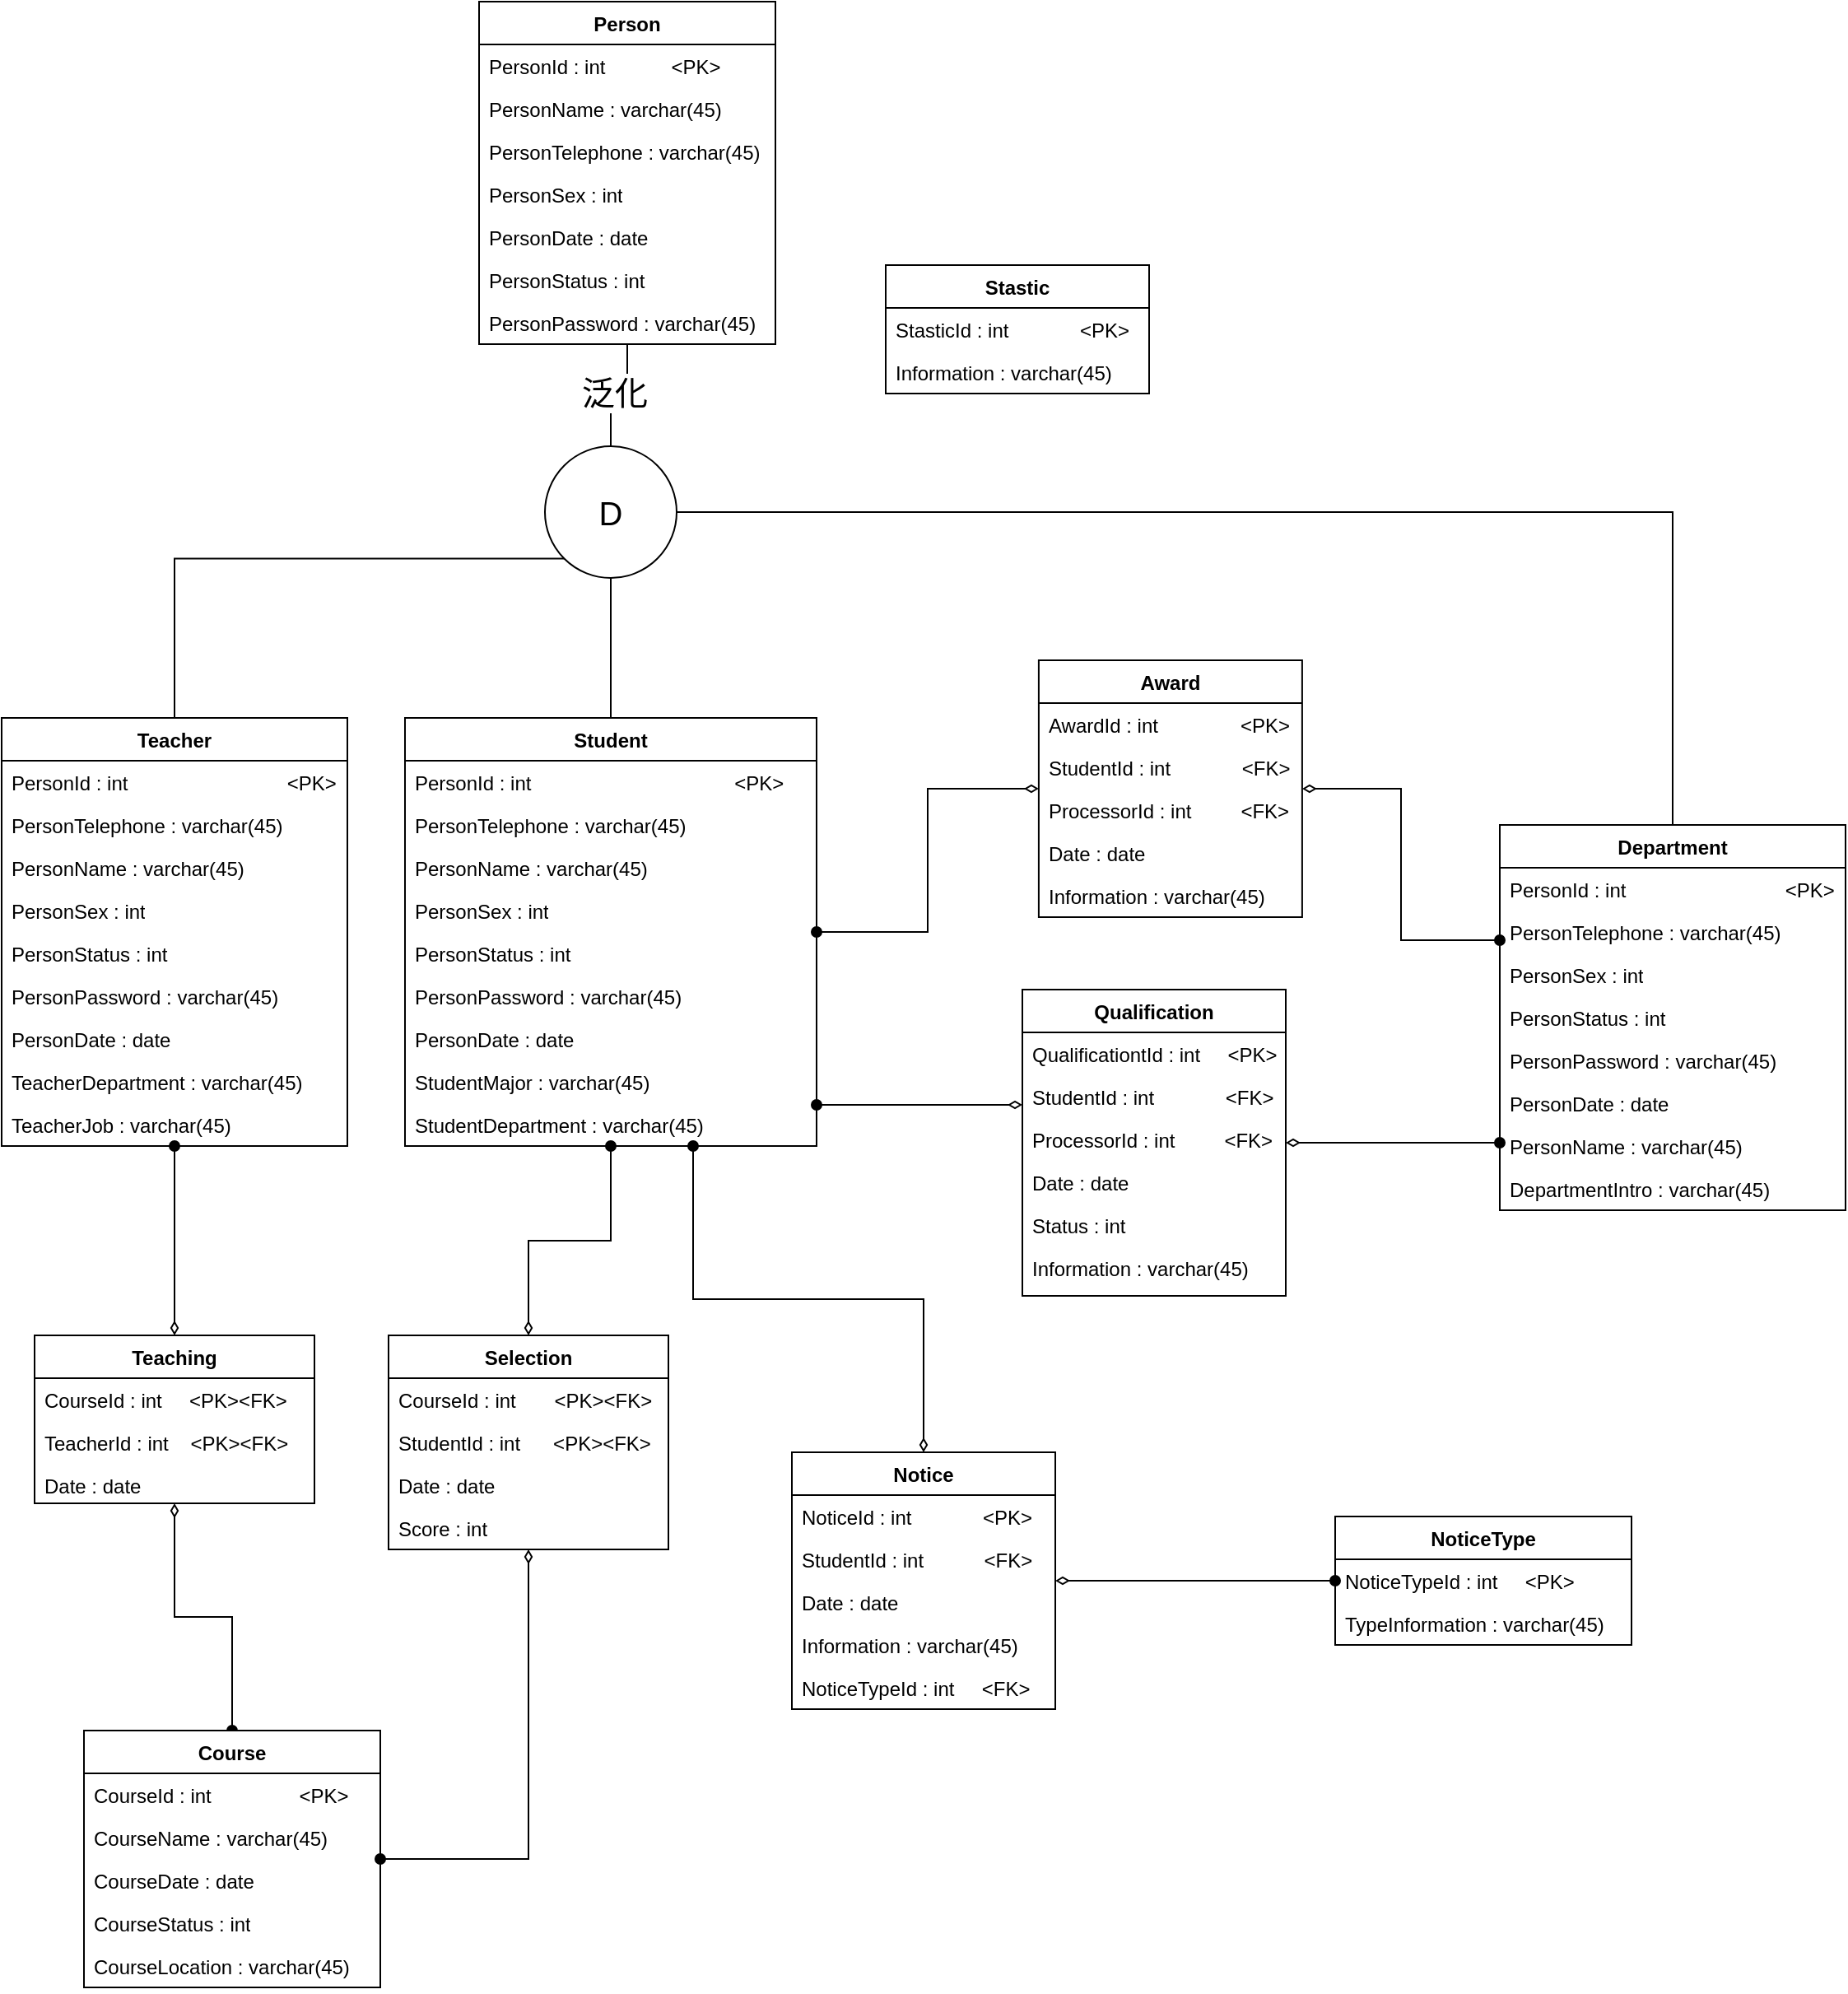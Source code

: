 <mxfile version="22.1.3" type="device">
  <diagram name="第 1 页" id="rBQ5tiof0WIqEZR38YIg">
    <mxGraphModel dx="1542" dy="869" grid="1" gridSize="10" guides="1" tooltips="1" connect="1" arrows="1" fold="1" page="1" pageScale="1" pageWidth="827" pageHeight="1169" math="0" shadow="0">
      <root>
        <mxCell id="0" />
        <mxCell id="1" parent="0" />
        <mxCell id="W1jdtbtdoAHPP3l33Vbp-1" value="Person" style="swimlane;fontStyle=1;align=center;verticalAlign=top;childLayout=stackLayout;horizontal=1;startSize=26;horizontalStack=0;resizeParent=1;resizeParentMax=0;resizeLast=0;collapsible=1;marginBottom=0;whiteSpace=wrap;html=1;" vertex="1" parent="1">
          <mxGeometry x="420" y="20" width="180" height="208" as="geometry" />
        </mxCell>
        <mxCell id="W1jdtbtdoAHPP3l33Vbp-2" value="PersonId : int&amp;nbsp; &amp;nbsp; &amp;nbsp; &amp;nbsp; &amp;nbsp; &amp;nbsp; &amp;lt;PK&amp;gt;" style="text;strokeColor=none;fillColor=none;align=left;verticalAlign=top;spacingLeft=4;spacingRight=4;overflow=hidden;rotatable=0;points=[[0,0.5],[1,0.5]];portConstraint=eastwest;whiteSpace=wrap;html=1;" vertex="1" parent="W1jdtbtdoAHPP3l33Vbp-1">
          <mxGeometry y="26" width="180" height="26" as="geometry" />
        </mxCell>
        <mxCell id="W1jdtbtdoAHPP3l33Vbp-3" value="PersonName : varchar(45)" style="text;strokeColor=none;fillColor=none;align=left;verticalAlign=top;spacingLeft=4;spacingRight=4;overflow=hidden;rotatable=0;points=[[0,0.5],[1,0.5]];portConstraint=eastwest;whiteSpace=wrap;html=1;" vertex="1" parent="W1jdtbtdoAHPP3l33Vbp-1">
          <mxGeometry y="52" width="180" height="26" as="geometry" />
        </mxCell>
        <mxCell id="W1jdtbtdoAHPP3l33Vbp-4" value="PersonTelephone : varchar(45)" style="text;strokeColor=none;fillColor=none;align=left;verticalAlign=top;spacingLeft=4;spacingRight=4;overflow=hidden;rotatable=0;points=[[0,0.5],[1,0.5]];portConstraint=eastwest;whiteSpace=wrap;html=1;" vertex="1" parent="W1jdtbtdoAHPP3l33Vbp-1">
          <mxGeometry y="78" width="180" height="26" as="geometry" />
        </mxCell>
        <mxCell id="W1jdtbtdoAHPP3l33Vbp-5" value="PersonSex : int" style="text;strokeColor=none;fillColor=none;align=left;verticalAlign=top;spacingLeft=4;spacingRight=4;overflow=hidden;rotatable=0;points=[[0,0.5],[1,0.5]];portConstraint=eastwest;whiteSpace=wrap;html=1;" vertex="1" parent="W1jdtbtdoAHPP3l33Vbp-1">
          <mxGeometry y="104" width="180" height="26" as="geometry" />
        </mxCell>
        <mxCell id="W1jdtbtdoAHPP3l33Vbp-6" value="PersonDate : date" style="text;strokeColor=none;fillColor=none;align=left;verticalAlign=top;spacingLeft=4;spacingRight=4;overflow=hidden;rotatable=0;points=[[0,0.5],[1,0.5]];portConstraint=eastwest;whiteSpace=wrap;html=1;" vertex="1" parent="W1jdtbtdoAHPP3l33Vbp-1">
          <mxGeometry y="130" width="180" height="26" as="geometry" />
        </mxCell>
        <mxCell id="W1jdtbtdoAHPP3l33Vbp-7" value="PersonStatus : int" style="text;strokeColor=none;fillColor=none;align=left;verticalAlign=top;spacingLeft=4;spacingRight=4;overflow=hidden;rotatable=0;points=[[0,0.5],[1,0.5]];portConstraint=eastwest;whiteSpace=wrap;html=1;" vertex="1" parent="W1jdtbtdoAHPP3l33Vbp-1">
          <mxGeometry y="156" width="180" height="26" as="geometry" />
        </mxCell>
        <mxCell id="W1jdtbtdoAHPP3l33Vbp-8" value="PersonPassword : varchar(45)" style="text;strokeColor=none;fillColor=none;align=left;verticalAlign=top;spacingLeft=4;spacingRight=4;overflow=hidden;rotatable=0;points=[[0,0.5],[1,0.5]];portConstraint=eastwest;whiteSpace=wrap;html=1;" vertex="1" parent="W1jdtbtdoAHPP3l33Vbp-1">
          <mxGeometry y="182" width="180" height="26" as="geometry" />
        </mxCell>
        <mxCell id="W1jdtbtdoAHPP3l33Vbp-131" style="edgeStyle=orthogonalEdgeStyle;shape=connector;rounded=0;orthogonalLoop=1;jettySize=auto;html=1;entryX=0.5;entryY=0;entryDx=0;entryDy=0;labelBackgroundColor=default;strokeColor=default;align=center;verticalAlign=middle;fontFamily=Helvetica;fontSize=11;fontColor=default;startArrow=oval;startFill=1;endArrow=diamondThin;endFill=0;" edge="1" parent="1" source="W1jdtbtdoAHPP3l33Vbp-12" target="W1jdtbtdoAHPP3l33Vbp-59">
          <mxGeometry relative="1" as="geometry" />
        </mxCell>
        <mxCell id="W1jdtbtdoAHPP3l33Vbp-12" value="Teacher" style="swimlane;fontStyle=1;align=center;verticalAlign=top;childLayout=stackLayout;horizontal=1;startSize=26;horizontalStack=0;resizeParent=1;resizeParentMax=0;resizeLast=0;collapsible=1;marginBottom=0;whiteSpace=wrap;html=1;" vertex="1" parent="1">
          <mxGeometry x="130" y="455" width="210" height="260" as="geometry" />
        </mxCell>
        <mxCell id="W1jdtbtdoAHPP3l33Vbp-33" value="PersonId : int&amp;nbsp; &amp;nbsp; &amp;nbsp; &amp;nbsp; &amp;nbsp; &amp;nbsp; &amp;nbsp; &amp;nbsp; &amp;nbsp; &amp;nbsp; &amp;nbsp; &amp;nbsp; &amp;nbsp; &amp;nbsp; &amp;nbsp;&amp;lt;PK&amp;gt;" style="text;strokeColor=none;fillColor=none;align=left;verticalAlign=top;spacingLeft=4;spacingRight=4;overflow=hidden;rotatable=0;points=[[0,0.5],[1,0.5]];portConstraint=eastwest;whiteSpace=wrap;html=1;" vertex="1" parent="W1jdtbtdoAHPP3l33Vbp-12">
          <mxGeometry y="26" width="210" height="26" as="geometry" />
        </mxCell>
        <mxCell id="W1jdtbtdoAHPP3l33Vbp-34" value="PersonTelephone : varchar(45)" style="text;strokeColor=none;fillColor=none;align=left;verticalAlign=top;spacingLeft=4;spacingRight=4;overflow=hidden;rotatable=0;points=[[0,0.5],[1,0.5]];portConstraint=eastwest;whiteSpace=wrap;html=1;" vertex="1" parent="W1jdtbtdoAHPP3l33Vbp-12">
          <mxGeometry y="52" width="210" height="26" as="geometry" />
        </mxCell>
        <mxCell id="W1jdtbtdoAHPP3l33Vbp-35" value="PersonName : varchar(45)" style="text;strokeColor=none;fillColor=none;align=left;verticalAlign=top;spacingLeft=4;spacingRight=4;overflow=hidden;rotatable=0;points=[[0,0.5],[1,0.5]];portConstraint=eastwest;whiteSpace=wrap;html=1;" vertex="1" parent="W1jdtbtdoAHPP3l33Vbp-12">
          <mxGeometry y="78" width="210" height="26" as="geometry" />
        </mxCell>
        <mxCell id="W1jdtbtdoAHPP3l33Vbp-39" value="PersonSex : int" style="text;strokeColor=none;fillColor=none;align=left;verticalAlign=top;spacingLeft=4;spacingRight=4;overflow=hidden;rotatable=0;points=[[0,0.5],[1,0.5]];portConstraint=eastwest;whiteSpace=wrap;html=1;" vertex="1" parent="W1jdtbtdoAHPP3l33Vbp-12">
          <mxGeometry y="104" width="210" height="26" as="geometry" />
        </mxCell>
        <mxCell id="W1jdtbtdoAHPP3l33Vbp-38" value="PersonStatus : int" style="text;strokeColor=none;fillColor=none;align=left;verticalAlign=top;spacingLeft=4;spacingRight=4;overflow=hidden;rotatable=0;points=[[0,0.5],[1,0.5]];portConstraint=eastwest;whiteSpace=wrap;html=1;" vertex="1" parent="W1jdtbtdoAHPP3l33Vbp-12">
          <mxGeometry y="130" width="210" height="26" as="geometry" />
        </mxCell>
        <mxCell id="W1jdtbtdoAHPP3l33Vbp-37" value="PersonPassword : varchar(45)" style="text;strokeColor=none;fillColor=none;align=left;verticalAlign=top;spacingLeft=4;spacingRight=4;overflow=hidden;rotatable=0;points=[[0,0.5],[1,0.5]];portConstraint=eastwest;whiteSpace=wrap;html=1;" vertex="1" parent="W1jdtbtdoAHPP3l33Vbp-12">
          <mxGeometry y="156" width="210" height="26" as="geometry" />
        </mxCell>
        <mxCell id="W1jdtbtdoAHPP3l33Vbp-36" value="PersonDate : date" style="text;strokeColor=none;fillColor=none;align=left;verticalAlign=top;spacingLeft=4;spacingRight=4;overflow=hidden;rotatable=0;points=[[0,0.5],[1,0.5]];portConstraint=eastwest;whiteSpace=wrap;html=1;" vertex="1" parent="W1jdtbtdoAHPP3l33Vbp-12">
          <mxGeometry y="182" width="210" height="26" as="geometry" />
        </mxCell>
        <mxCell id="W1jdtbtdoAHPP3l33Vbp-13" value="TeacherDepartment : varchar(45)" style="text;strokeColor=none;fillColor=none;align=left;verticalAlign=top;spacingLeft=4;spacingRight=4;overflow=hidden;rotatable=0;points=[[0,0.5],[1,0.5]];portConstraint=eastwest;whiteSpace=wrap;html=1;" vertex="1" parent="W1jdtbtdoAHPP3l33Vbp-12">
          <mxGeometry y="208" width="210" height="26" as="geometry" />
        </mxCell>
        <mxCell id="W1jdtbtdoAHPP3l33Vbp-14" value="TeacherJob : varchar(45)" style="text;strokeColor=none;fillColor=none;align=left;verticalAlign=top;spacingLeft=4;spacingRight=4;overflow=hidden;rotatable=0;points=[[0,0.5],[1,0.5]];portConstraint=eastwest;whiteSpace=wrap;html=1;" vertex="1" parent="W1jdtbtdoAHPP3l33Vbp-12">
          <mxGeometry y="234" width="210" height="26" as="geometry" />
        </mxCell>
        <mxCell id="W1jdtbtdoAHPP3l33Vbp-134" style="edgeStyle=orthogonalEdgeStyle;shape=connector;rounded=0;orthogonalLoop=1;jettySize=auto;html=1;entryX=0.5;entryY=0;entryDx=0;entryDy=0;labelBackgroundColor=default;strokeColor=default;align=center;verticalAlign=middle;fontFamily=Helvetica;fontSize=11;fontColor=default;startArrow=oval;startFill=1;endArrow=diamondThin;endFill=0;" edge="1" parent="1" source="W1jdtbtdoAHPP3l33Vbp-18" target="W1jdtbtdoAHPP3l33Vbp-73">
          <mxGeometry relative="1" as="geometry" />
        </mxCell>
        <mxCell id="W1jdtbtdoAHPP3l33Vbp-138" style="edgeStyle=orthogonalEdgeStyle;shape=connector;rounded=0;orthogonalLoop=1;jettySize=auto;html=1;labelBackgroundColor=default;strokeColor=default;align=center;verticalAlign=middle;fontFamily=Helvetica;fontSize=11;fontColor=default;startArrow=oval;startFill=1;endArrow=diamondThin;endFill=0;" edge="1" parent="1" source="W1jdtbtdoAHPP3l33Vbp-18" target="W1jdtbtdoAHPP3l33Vbp-100">
          <mxGeometry relative="1" as="geometry">
            <Array as="points">
              <mxPoint x="720" y="690" />
              <mxPoint x="720" y="690" />
            </Array>
          </mxGeometry>
        </mxCell>
        <mxCell id="W1jdtbtdoAHPP3l33Vbp-146" style="edgeStyle=orthogonalEdgeStyle;shape=connector;rounded=0;orthogonalLoop=1;jettySize=auto;html=1;labelBackgroundColor=default;strokeColor=default;align=center;verticalAlign=middle;fontFamily=Helvetica;fontSize=11;fontColor=default;startArrow=oval;startFill=1;endArrow=diamondThin;endFill=0;" edge="1" parent="1" source="W1jdtbtdoAHPP3l33Vbp-18" target="W1jdtbtdoAHPP3l33Vbp-95">
          <mxGeometry relative="1" as="geometry" />
        </mxCell>
        <mxCell id="W1jdtbtdoAHPP3l33Vbp-148" style="edgeStyle=orthogonalEdgeStyle;shape=connector;rounded=0;orthogonalLoop=1;jettySize=auto;html=1;entryX=0.5;entryY=0;entryDx=0;entryDy=0;labelBackgroundColor=default;strokeColor=default;align=center;verticalAlign=middle;fontFamily=Helvetica;fontSize=11;fontColor=default;startArrow=oval;startFill=1;endArrow=diamondThin;endFill=0;" edge="1" parent="1" source="W1jdtbtdoAHPP3l33Vbp-18" target="W1jdtbtdoAHPP3l33Vbp-79">
          <mxGeometry relative="1" as="geometry">
            <Array as="points">
              <mxPoint x="550" y="808" />
              <mxPoint x="690" y="808" />
            </Array>
          </mxGeometry>
        </mxCell>
        <mxCell id="W1jdtbtdoAHPP3l33Vbp-18" value="Student" style="swimlane;fontStyle=1;align=center;verticalAlign=top;childLayout=stackLayout;horizontal=1;startSize=26;horizontalStack=0;resizeParent=1;resizeParentMax=0;resizeLast=0;collapsible=1;marginBottom=0;whiteSpace=wrap;html=1;" vertex="1" parent="1">
          <mxGeometry x="375" y="455" width="250" height="260" as="geometry" />
        </mxCell>
        <mxCell id="W1jdtbtdoAHPP3l33Vbp-40" value="PersonId : int&amp;nbsp; &amp;nbsp; &amp;nbsp; &amp;nbsp; &amp;nbsp; &amp;nbsp; &amp;nbsp; &amp;nbsp; &amp;nbsp; &amp;nbsp; &amp;nbsp; &amp;nbsp; &amp;nbsp; &amp;nbsp; &amp;nbsp; &amp;nbsp; &amp;nbsp; &amp;nbsp; &amp;nbsp;&amp;lt;PK&amp;gt;" style="text;strokeColor=none;fillColor=none;align=left;verticalAlign=top;spacingLeft=4;spacingRight=4;overflow=hidden;rotatable=0;points=[[0,0.5],[1,0.5]];portConstraint=eastwest;whiteSpace=wrap;html=1;" vertex="1" parent="W1jdtbtdoAHPP3l33Vbp-18">
          <mxGeometry y="26" width="250" height="26" as="geometry" />
        </mxCell>
        <mxCell id="W1jdtbtdoAHPP3l33Vbp-41" value="PersonTelephone : varchar(45)" style="text;strokeColor=none;fillColor=none;align=left;verticalAlign=top;spacingLeft=4;spacingRight=4;overflow=hidden;rotatable=0;points=[[0,0.5],[1,0.5]];portConstraint=eastwest;whiteSpace=wrap;html=1;" vertex="1" parent="W1jdtbtdoAHPP3l33Vbp-18">
          <mxGeometry y="52" width="250" height="26" as="geometry" />
        </mxCell>
        <mxCell id="W1jdtbtdoAHPP3l33Vbp-42" value="PersonName : varchar(45)" style="text;strokeColor=none;fillColor=none;align=left;verticalAlign=top;spacingLeft=4;spacingRight=4;overflow=hidden;rotatable=0;points=[[0,0.5],[1,0.5]];portConstraint=eastwest;whiteSpace=wrap;html=1;" vertex="1" parent="W1jdtbtdoAHPP3l33Vbp-18">
          <mxGeometry y="78" width="250" height="26" as="geometry" />
        </mxCell>
        <mxCell id="W1jdtbtdoAHPP3l33Vbp-46" value="PersonSex : int" style="text;strokeColor=none;fillColor=none;align=left;verticalAlign=top;spacingLeft=4;spacingRight=4;overflow=hidden;rotatable=0;points=[[0,0.5],[1,0.5]];portConstraint=eastwest;whiteSpace=wrap;html=1;" vertex="1" parent="W1jdtbtdoAHPP3l33Vbp-18">
          <mxGeometry y="104" width="250" height="26" as="geometry" />
        </mxCell>
        <mxCell id="W1jdtbtdoAHPP3l33Vbp-45" value="PersonStatus : int" style="text;strokeColor=none;fillColor=none;align=left;verticalAlign=top;spacingLeft=4;spacingRight=4;overflow=hidden;rotatable=0;points=[[0,0.5],[1,0.5]];portConstraint=eastwest;whiteSpace=wrap;html=1;" vertex="1" parent="W1jdtbtdoAHPP3l33Vbp-18">
          <mxGeometry y="130" width="250" height="26" as="geometry" />
        </mxCell>
        <mxCell id="W1jdtbtdoAHPP3l33Vbp-44" value="PersonPassword : varchar(45)" style="text;strokeColor=none;fillColor=none;align=left;verticalAlign=top;spacingLeft=4;spacingRight=4;overflow=hidden;rotatable=0;points=[[0,0.5],[1,0.5]];portConstraint=eastwest;whiteSpace=wrap;html=1;" vertex="1" parent="W1jdtbtdoAHPP3l33Vbp-18">
          <mxGeometry y="156" width="250" height="26" as="geometry" />
        </mxCell>
        <mxCell id="W1jdtbtdoAHPP3l33Vbp-43" value="PersonDate : date" style="text;strokeColor=none;fillColor=none;align=left;verticalAlign=top;spacingLeft=4;spacingRight=4;overflow=hidden;rotatable=0;points=[[0,0.5],[1,0.5]];portConstraint=eastwest;whiteSpace=wrap;html=1;" vertex="1" parent="W1jdtbtdoAHPP3l33Vbp-18">
          <mxGeometry y="182" width="250" height="26" as="geometry" />
        </mxCell>
        <mxCell id="W1jdtbtdoAHPP3l33Vbp-20" value="StudentMajor : varchar(45)" style="text;strokeColor=none;fillColor=none;align=left;verticalAlign=top;spacingLeft=4;spacingRight=4;overflow=hidden;rotatable=0;points=[[0,0.5],[1,0.5]];portConstraint=eastwest;whiteSpace=wrap;html=1;" vertex="1" parent="W1jdtbtdoAHPP3l33Vbp-18">
          <mxGeometry y="208" width="250" height="26" as="geometry" />
        </mxCell>
        <mxCell id="W1jdtbtdoAHPP3l33Vbp-19" value="StudentDepartment : varchar(45)" style="text;strokeColor=none;fillColor=none;align=left;verticalAlign=top;spacingLeft=4;spacingRight=4;overflow=hidden;rotatable=0;points=[[0,0.5],[1,0.5]];portConstraint=eastwest;whiteSpace=wrap;html=1;" vertex="1" parent="W1jdtbtdoAHPP3l33Vbp-18">
          <mxGeometry y="234" width="250" height="26" as="geometry" />
        </mxCell>
        <mxCell id="W1jdtbtdoAHPP3l33Vbp-145" style="edgeStyle=orthogonalEdgeStyle;shape=connector;rounded=0;orthogonalLoop=1;jettySize=auto;html=1;labelBackgroundColor=default;strokeColor=default;align=center;verticalAlign=middle;fontFamily=Helvetica;fontSize=11;fontColor=default;startArrow=oval;startFill=1;endArrow=diamondThin;endFill=0;" edge="1" parent="1" source="W1jdtbtdoAHPP3l33Vbp-26" target="W1jdtbtdoAHPP3l33Vbp-100">
          <mxGeometry relative="1" as="geometry">
            <Array as="points">
              <mxPoint x="1000" y="713" />
              <mxPoint x="1000" y="713" />
            </Array>
          </mxGeometry>
        </mxCell>
        <mxCell id="W1jdtbtdoAHPP3l33Vbp-147" style="edgeStyle=orthogonalEdgeStyle;shape=connector;rounded=0;orthogonalLoop=1;jettySize=auto;html=1;labelBackgroundColor=default;strokeColor=default;align=center;verticalAlign=middle;fontFamily=Helvetica;fontSize=11;fontColor=default;startArrow=oval;startFill=1;endArrow=diamondThin;endFill=0;" edge="1" parent="1" source="W1jdtbtdoAHPP3l33Vbp-26" target="W1jdtbtdoAHPP3l33Vbp-95">
          <mxGeometry relative="1" as="geometry">
            <Array as="points">
              <mxPoint x="980" y="590" />
              <mxPoint x="980" y="498" />
            </Array>
          </mxGeometry>
        </mxCell>
        <mxCell id="W1jdtbtdoAHPP3l33Vbp-26" value="Department" style="swimlane;fontStyle=1;align=center;verticalAlign=top;childLayout=stackLayout;horizontal=1;startSize=26;horizontalStack=0;resizeParent=1;resizeParentMax=0;resizeLast=0;collapsible=1;marginBottom=0;whiteSpace=wrap;html=1;" vertex="1" parent="1">
          <mxGeometry x="1040" y="520" width="210" height="234" as="geometry" />
        </mxCell>
        <mxCell id="W1jdtbtdoAHPP3l33Vbp-47" value="PersonId : int&amp;nbsp; &amp;nbsp; &amp;nbsp; &amp;nbsp; &amp;nbsp; &amp;nbsp; &amp;nbsp; &amp;nbsp; &amp;nbsp; &amp;nbsp; &amp;nbsp; &amp;nbsp; &amp;nbsp; &amp;nbsp; &amp;nbsp;&amp;lt;PK&amp;gt;" style="text;strokeColor=none;fillColor=none;align=left;verticalAlign=top;spacingLeft=4;spacingRight=4;overflow=hidden;rotatable=0;points=[[0,0.5],[1,0.5]];portConstraint=eastwest;whiteSpace=wrap;html=1;" vertex="1" parent="W1jdtbtdoAHPP3l33Vbp-26">
          <mxGeometry y="26" width="210" height="26" as="geometry" />
        </mxCell>
        <mxCell id="W1jdtbtdoAHPP3l33Vbp-48" value="PersonTelephone : varchar(45)" style="text;strokeColor=none;fillColor=none;align=left;verticalAlign=top;spacingLeft=4;spacingRight=4;overflow=hidden;rotatable=0;points=[[0,0.5],[1,0.5]];portConstraint=eastwest;whiteSpace=wrap;html=1;" vertex="1" parent="W1jdtbtdoAHPP3l33Vbp-26">
          <mxGeometry y="52" width="210" height="26" as="geometry" />
        </mxCell>
        <mxCell id="W1jdtbtdoAHPP3l33Vbp-53" value="PersonSex : int" style="text;strokeColor=none;fillColor=none;align=left;verticalAlign=top;spacingLeft=4;spacingRight=4;overflow=hidden;rotatable=0;points=[[0,0.5],[1,0.5]];portConstraint=eastwest;whiteSpace=wrap;html=1;" vertex="1" parent="W1jdtbtdoAHPP3l33Vbp-26">
          <mxGeometry y="78" width="210" height="26" as="geometry" />
        </mxCell>
        <mxCell id="W1jdtbtdoAHPP3l33Vbp-52" value="PersonStatus : int" style="text;strokeColor=none;fillColor=none;align=left;verticalAlign=top;spacingLeft=4;spacingRight=4;overflow=hidden;rotatable=0;points=[[0,0.5],[1,0.5]];portConstraint=eastwest;whiteSpace=wrap;html=1;" vertex="1" parent="W1jdtbtdoAHPP3l33Vbp-26">
          <mxGeometry y="104" width="210" height="26" as="geometry" />
        </mxCell>
        <mxCell id="W1jdtbtdoAHPP3l33Vbp-51" value="PersonPassword : varchar(45)" style="text;strokeColor=none;fillColor=none;align=left;verticalAlign=top;spacingLeft=4;spacingRight=4;overflow=hidden;rotatable=0;points=[[0,0.5],[1,0.5]];portConstraint=eastwest;whiteSpace=wrap;html=1;" vertex="1" parent="W1jdtbtdoAHPP3l33Vbp-26">
          <mxGeometry y="130" width="210" height="26" as="geometry" />
        </mxCell>
        <mxCell id="W1jdtbtdoAHPP3l33Vbp-50" value="PersonDate : date" style="text;strokeColor=none;fillColor=none;align=left;verticalAlign=top;spacingLeft=4;spacingRight=4;overflow=hidden;rotatable=0;points=[[0,0.5],[1,0.5]];portConstraint=eastwest;whiteSpace=wrap;html=1;" vertex="1" parent="W1jdtbtdoAHPP3l33Vbp-26">
          <mxGeometry y="156" width="210" height="26" as="geometry" />
        </mxCell>
        <mxCell id="W1jdtbtdoAHPP3l33Vbp-49" value="PersonName : varchar(45)" style="text;strokeColor=none;fillColor=none;align=left;verticalAlign=top;spacingLeft=4;spacingRight=4;overflow=hidden;rotatable=0;points=[[0,0.5],[1,0.5]];portConstraint=eastwest;whiteSpace=wrap;html=1;" vertex="1" parent="W1jdtbtdoAHPP3l33Vbp-26">
          <mxGeometry y="182" width="210" height="26" as="geometry" />
        </mxCell>
        <mxCell id="W1jdtbtdoAHPP3l33Vbp-27" value="DepartmentIntro : varchar(45)" style="text;strokeColor=none;fillColor=none;align=left;verticalAlign=top;spacingLeft=4;spacingRight=4;overflow=hidden;rotatable=0;points=[[0,0.5],[1,0.5]];portConstraint=eastwest;whiteSpace=wrap;html=1;" vertex="1" parent="W1jdtbtdoAHPP3l33Vbp-26">
          <mxGeometry y="208" width="210" height="26" as="geometry" />
        </mxCell>
        <mxCell id="W1jdtbtdoAHPP3l33Vbp-55" style="edgeStyle=orthogonalEdgeStyle;rounded=0;orthogonalLoop=1;jettySize=auto;html=1;endArrow=none;endFill=0;" edge="1" parent="1" source="W1jdtbtdoAHPP3l33Vbp-54" target="W1jdtbtdoAHPP3l33Vbp-1">
          <mxGeometry relative="1" as="geometry" />
        </mxCell>
        <mxCell id="W1jdtbtdoAHPP3l33Vbp-108" value="&lt;font style=&quot;font-size: 20px;&quot;&gt;泛化&lt;/font&gt;" style="edgeLabel;html=1;align=center;verticalAlign=middle;resizable=0;points=[];" vertex="1" connectable="0" parent="W1jdtbtdoAHPP3l33Vbp-55">
          <mxGeometry x="-0.09" y="2" relative="1" as="geometry">
            <mxPoint as="offset" />
          </mxGeometry>
        </mxCell>
        <mxCell id="W1jdtbtdoAHPP3l33Vbp-56" style="edgeStyle=orthogonalEdgeStyle;rounded=0;orthogonalLoop=1;jettySize=auto;html=1;exitX=0;exitY=1;exitDx=0;exitDy=0;endArrow=none;endFill=0;" edge="1" parent="1" source="W1jdtbtdoAHPP3l33Vbp-54" target="W1jdtbtdoAHPP3l33Vbp-12">
          <mxGeometry relative="1" as="geometry" />
        </mxCell>
        <mxCell id="W1jdtbtdoAHPP3l33Vbp-57" style="edgeStyle=orthogonalEdgeStyle;rounded=0;orthogonalLoop=1;jettySize=auto;html=1;endArrow=none;endFill=0;" edge="1" parent="1" source="W1jdtbtdoAHPP3l33Vbp-54" target="W1jdtbtdoAHPP3l33Vbp-18">
          <mxGeometry relative="1" as="geometry" />
        </mxCell>
        <mxCell id="W1jdtbtdoAHPP3l33Vbp-58" style="edgeStyle=orthogonalEdgeStyle;rounded=0;orthogonalLoop=1;jettySize=auto;html=1;endArrow=none;endFill=0;" edge="1" parent="1" source="W1jdtbtdoAHPP3l33Vbp-54" target="W1jdtbtdoAHPP3l33Vbp-26">
          <mxGeometry relative="1" as="geometry" />
        </mxCell>
        <mxCell id="W1jdtbtdoAHPP3l33Vbp-54" value="&lt;font style=&quot;font-size: 20px;&quot;&gt;D&lt;/font&gt;" style="ellipse;whiteSpace=wrap;html=1;aspect=fixed;" vertex="1" parent="1">
          <mxGeometry x="460" y="290" width="80" height="80" as="geometry" />
        </mxCell>
        <mxCell id="W1jdtbtdoAHPP3l33Vbp-59" value="Teaching" style="swimlane;fontStyle=1;align=center;verticalAlign=top;childLayout=stackLayout;horizontal=1;startSize=26;horizontalStack=0;resizeParent=1;resizeParentMax=0;resizeLast=0;collapsible=1;marginBottom=0;whiteSpace=wrap;html=1;" vertex="1" parent="1">
          <mxGeometry x="150" y="830" width="170" height="102" as="geometry" />
        </mxCell>
        <mxCell id="W1jdtbtdoAHPP3l33Vbp-60" value="CourseId : int&amp;nbsp; &amp;nbsp; &amp;nbsp;&amp;lt;PK&amp;gt;&amp;lt;FK&amp;gt;" style="text;strokeColor=none;fillColor=none;align=left;verticalAlign=top;spacingLeft=4;spacingRight=4;overflow=hidden;rotatable=0;points=[[0,0.5],[1,0.5]];portConstraint=eastwest;whiteSpace=wrap;html=1;" vertex="1" parent="W1jdtbtdoAHPP3l33Vbp-59">
          <mxGeometry y="26" width="170" height="26" as="geometry" />
        </mxCell>
        <mxCell id="W1jdtbtdoAHPP3l33Vbp-61" value="TeacherId : int&amp;nbsp; &amp;nbsp; &amp;lt;PK&amp;gt;&amp;lt;FK&amp;gt;" style="text;strokeColor=none;fillColor=none;align=left;verticalAlign=top;spacingLeft=4;spacingRight=4;overflow=hidden;rotatable=0;points=[[0,0.5],[1,0.5]];portConstraint=eastwest;whiteSpace=wrap;html=1;" vertex="1" parent="W1jdtbtdoAHPP3l33Vbp-59">
          <mxGeometry y="52" width="170" height="26" as="geometry" />
        </mxCell>
        <mxCell id="W1jdtbtdoAHPP3l33Vbp-62" value="Date : date" style="text;strokeColor=none;fillColor=none;align=left;verticalAlign=top;spacingLeft=4;spacingRight=4;overflow=hidden;rotatable=0;points=[[0,0.5],[1,0.5]];portConstraint=eastwest;whiteSpace=wrap;html=1;" vertex="1" parent="W1jdtbtdoAHPP3l33Vbp-59">
          <mxGeometry y="78" width="170" height="24" as="geometry" />
        </mxCell>
        <mxCell id="W1jdtbtdoAHPP3l33Vbp-132" style="edgeStyle=orthogonalEdgeStyle;shape=connector;rounded=0;orthogonalLoop=1;jettySize=auto;html=1;labelBackgroundColor=default;strokeColor=default;align=center;verticalAlign=middle;fontFamily=Helvetica;fontSize=11;fontColor=default;startArrow=oval;startFill=1;endArrow=diamondThin;endFill=0;" edge="1" parent="1" source="W1jdtbtdoAHPP3l33Vbp-64" target="W1jdtbtdoAHPP3l33Vbp-59">
          <mxGeometry relative="1" as="geometry" />
        </mxCell>
        <mxCell id="W1jdtbtdoAHPP3l33Vbp-133" style="edgeStyle=orthogonalEdgeStyle;shape=connector;rounded=0;orthogonalLoop=1;jettySize=auto;html=1;labelBackgroundColor=default;strokeColor=default;align=center;verticalAlign=middle;fontFamily=Helvetica;fontSize=11;fontColor=default;startArrow=oval;startFill=1;endArrow=diamondThin;endFill=0;" edge="1" parent="1" source="W1jdtbtdoAHPP3l33Vbp-64" target="W1jdtbtdoAHPP3l33Vbp-73">
          <mxGeometry relative="1" as="geometry" />
        </mxCell>
        <mxCell id="W1jdtbtdoAHPP3l33Vbp-64" value="Course" style="swimlane;fontStyle=1;align=center;verticalAlign=top;childLayout=stackLayout;horizontal=1;startSize=26;horizontalStack=0;resizeParent=1;resizeParentMax=0;resizeLast=0;collapsible=1;marginBottom=0;whiteSpace=wrap;html=1;" vertex="1" parent="1">
          <mxGeometry x="180" y="1070" width="180" height="156" as="geometry" />
        </mxCell>
        <mxCell id="W1jdtbtdoAHPP3l33Vbp-65" value="CourseId : int&amp;nbsp; &amp;nbsp; &amp;nbsp; &amp;nbsp; &amp;nbsp; &amp;nbsp; &amp;nbsp; &amp;nbsp; &amp;lt;PK&amp;gt;" style="text;strokeColor=none;fillColor=none;align=left;verticalAlign=top;spacingLeft=4;spacingRight=4;overflow=hidden;rotatable=0;points=[[0,0.5],[1,0.5]];portConstraint=eastwest;whiteSpace=wrap;html=1;" vertex="1" parent="W1jdtbtdoAHPP3l33Vbp-64">
          <mxGeometry y="26" width="180" height="26" as="geometry" />
        </mxCell>
        <mxCell id="W1jdtbtdoAHPP3l33Vbp-66" value="CourseName : varchar(45)" style="text;strokeColor=none;fillColor=none;align=left;verticalAlign=top;spacingLeft=4;spacingRight=4;overflow=hidden;rotatable=0;points=[[0,0.5],[1,0.5]];portConstraint=eastwest;whiteSpace=wrap;html=1;" vertex="1" parent="W1jdtbtdoAHPP3l33Vbp-64">
          <mxGeometry y="52" width="180" height="26" as="geometry" />
        </mxCell>
        <mxCell id="W1jdtbtdoAHPP3l33Vbp-67" value="CourseDate : date" style="text;strokeColor=none;fillColor=none;align=left;verticalAlign=top;spacingLeft=4;spacingRight=4;overflow=hidden;rotatable=0;points=[[0,0.5],[1,0.5]];portConstraint=eastwest;whiteSpace=wrap;html=1;" vertex="1" parent="W1jdtbtdoAHPP3l33Vbp-64">
          <mxGeometry y="78" width="180" height="26" as="geometry" />
        </mxCell>
        <mxCell id="W1jdtbtdoAHPP3l33Vbp-68" value="CourseStatus : int" style="text;strokeColor=none;fillColor=none;align=left;verticalAlign=top;spacingLeft=4;spacingRight=4;overflow=hidden;rotatable=0;points=[[0,0.5],[1,0.5]];portConstraint=eastwest;whiteSpace=wrap;html=1;" vertex="1" parent="W1jdtbtdoAHPP3l33Vbp-64">
          <mxGeometry y="104" width="180" height="26" as="geometry" />
        </mxCell>
        <mxCell id="W1jdtbtdoAHPP3l33Vbp-69" value="CourseLocation : varchar(45)" style="text;strokeColor=none;fillColor=none;align=left;verticalAlign=top;spacingLeft=4;spacingRight=4;overflow=hidden;rotatable=0;points=[[0,0.5],[1,0.5]];portConstraint=eastwest;whiteSpace=wrap;html=1;" vertex="1" parent="W1jdtbtdoAHPP3l33Vbp-64">
          <mxGeometry y="130" width="180" height="26" as="geometry" />
        </mxCell>
        <mxCell id="W1jdtbtdoAHPP3l33Vbp-73" value="Selection" style="swimlane;fontStyle=1;align=center;verticalAlign=top;childLayout=stackLayout;horizontal=1;startSize=26;horizontalStack=0;resizeParent=1;resizeParentMax=0;resizeLast=0;collapsible=1;marginBottom=0;whiteSpace=wrap;html=1;" vertex="1" parent="1">
          <mxGeometry x="365" y="830" width="170" height="130" as="geometry" />
        </mxCell>
        <mxCell id="W1jdtbtdoAHPP3l33Vbp-74" value="CourseId : int&amp;nbsp; &amp;nbsp; &amp;nbsp; &amp;nbsp;&amp;lt;PK&amp;gt;&amp;lt;FK&amp;gt;" style="text;strokeColor=none;fillColor=none;align=left;verticalAlign=top;spacingLeft=4;spacingRight=4;overflow=hidden;rotatable=0;points=[[0,0.5],[1,0.5]];portConstraint=eastwest;whiteSpace=wrap;html=1;" vertex="1" parent="W1jdtbtdoAHPP3l33Vbp-73">
          <mxGeometry y="26" width="170" height="26" as="geometry" />
        </mxCell>
        <mxCell id="W1jdtbtdoAHPP3l33Vbp-75" value="StudentId : int&amp;nbsp; &amp;nbsp; &amp;nbsp; &amp;lt;PK&amp;gt;&amp;lt;FK&amp;gt;" style="text;strokeColor=none;fillColor=none;align=left;verticalAlign=top;spacingLeft=4;spacingRight=4;overflow=hidden;rotatable=0;points=[[0,0.5],[1,0.5]];portConstraint=eastwest;whiteSpace=wrap;html=1;" vertex="1" parent="W1jdtbtdoAHPP3l33Vbp-73">
          <mxGeometry y="52" width="170" height="26" as="geometry" />
        </mxCell>
        <mxCell id="W1jdtbtdoAHPP3l33Vbp-76" value="Date : date" style="text;strokeColor=none;fillColor=none;align=left;verticalAlign=top;spacingLeft=4;spacingRight=4;overflow=hidden;rotatable=0;points=[[0,0.5],[1,0.5]];portConstraint=eastwest;whiteSpace=wrap;html=1;" vertex="1" parent="W1jdtbtdoAHPP3l33Vbp-73">
          <mxGeometry y="78" width="170" height="26" as="geometry" />
        </mxCell>
        <mxCell id="W1jdtbtdoAHPP3l33Vbp-77" value="Score : int" style="text;strokeColor=none;fillColor=none;align=left;verticalAlign=top;spacingLeft=4;spacingRight=4;overflow=hidden;rotatable=0;points=[[0,0.5],[1,0.5]];portConstraint=eastwest;whiteSpace=wrap;html=1;" vertex="1" parent="W1jdtbtdoAHPP3l33Vbp-73">
          <mxGeometry y="104" width="170" height="26" as="geometry" />
        </mxCell>
        <mxCell id="W1jdtbtdoAHPP3l33Vbp-79" value="Notice" style="swimlane;fontStyle=1;align=center;verticalAlign=top;childLayout=stackLayout;horizontal=1;startSize=26;horizontalStack=0;resizeParent=1;resizeParentMax=0;resizeLast=0;collapsible=1;marginBottom=0;whiteSpace=wrap;html=1;" vertex="1" parent="1">
          <mxGeometry x="610" y="901" width="160" height="156" as="geometry" />
        </mxCell>
        <mxCell id="W1jdtbtdoAHPP3l33Vbp-107" value="NoticeId : int&amp;nbsp; &amp;nbsp; &amp;nbsp; &amp;nbsp; &amp;nbsp; &amp;nbsp; &amp;nbsp;&amp;lt;PK&amp;gt;" style="text;strokeColor=none;fillColor=none;align=left;verticalAlign=top;spacingLeft=4;spacingRight=4;overflow=hidden;rotatable=0;points=[[0,0.5],[1,0.5]];portConstraint=eastwest;whiteSpace=wrap;html=1;" vertex="1" parent="W1jdtbtdoAHPP3l33Vbp-79">
          <mxGeometry y="26" width="160" height="26" as="geometry" />
        </mxCell>
        <mxCell id="W1jdtbtdoAHPP3l33Vbp-80" value="StudentId : int&amp;nbsp; &amp;nbsp; &amp;nbsp; &amp;nbsp; &amp;nbsp; &amp;nbsp;&amp;lt;FK&amp;gt;" style="text;strokeColor=none;fillColor=none;align=left;verticalAlign=top;spacingLeft=4;spacingRight=4;overflow=hidden;rotatable=0;points=[[0,0.5],[1,0.5]];portConstraint=eastwest;whiteSpace=wrap;html=1;" vertex="1" parent="W1jdtbtdoAHPP3l33Vbp-79">
          <mxGeometry y="52" width="160" height="26" as="geometry" />
        </mxCell>
        <mxCell id="W1jdtbtdoAHPP3l33Vbp-81" value="Date : date" style="text;strokeColor=none;fillColor=none;align=left;verticalAlign=top;spacingLeft=4;spacingRight=4;overflow=hidden;rotatable=0;points=[[0,0.5],[1,0.5]];portConstraint=eastwest;whiteSpace=wrap;html=1;" vertex="1" parent="W1jdtbtdoAHPP3l33Vbp-79">
          <mxGeometry y="78" width="160" height="26" as="geometry" />
        </mxCell>
        <mxCell id="W1jdtbtdoAHPP3l33Vbp-120" value="Information : varchar(45)" style="text;strokeColor=none;fillColor=none;align=left;verticalAlign=top;spacingLeft=4;spacingRight=4;overflow=hidden;rotatable=0;points=[[0,0.5],[1,0.5]];portConstraint=eastwest;whiteSpace=wrap;html=1;" vertex="1" parent="W1jdtbtdoAHPP3l33Vbp-79">
          <mxGeometry y="104" width="160" height="26" as="geometry" />
        </mxCell>
        <mxCell id="W1jdtbtdoAHPP3l33Vbp-121" value="NoticeTypeId : int&amp;nbsp; &amp;nbsp; &amp;nbsp;&amp;lt;FK&amp;gt;" style="text;strokeColor=none;fillColor=none;align=left;verticalAlign=top;spacingLeft=4;spacingRight=4;overflow=hidden;rotatable=0;points=[[0,0.5],[1,0.5]];portConstraint=eastwest;whiteSpace=wrap;html=1;" vertex="1" parent="W1jdtbtdoAHPP3l33Vbp-79">
          <mxGeometry y="130" width="160" height="26" as="geometry" />
        </mxCell>
        <mxCell id="W1jdtbtdoAHPP3l33Vbp-92" value="Stastic" style="swimlane;fontStyle=1;align=center;verticalAlign=top;childLayout=stackLayout;horizontal=1;startSize=26;horizontalStack=0;resizeParent=1;resizeParentMax=0;resizeLast=0;collapsible=1;marginBottom=0;whiteSpace=wrap;html=1;" vertex="1" parent="1">
          <mxGeometry x="667" y="180" width="160" height="78" as="geometry" />
        </mxCell>
        <mxCell id="W1jdtbtdoAHPP3l33Vbp-129" value="StasticId : int&amp;nbsp; &amp;nbsp; &amp;nbsp; &amp;nbsp; &amp;nbsp; &amp;nbsp; &amp;nbsp;&amp;lt;PK&amp;gt;" style="text;strokeColor=none;fillColor=none;align=left;verticalAlign=top;spacingLeft=4;spacingRight=4;overflow=hidden;rotatable=0;points=[[0,0.5],[1,0.5]];portConstraint=eastwest;whiteSpace=wrap;html=1;" vertex="1" parent="W1jdtbtdoAHPP3l33Vbp-92">
          <mxGeometry y="26" width="160" height="26" as="geometry" />
        </mxCell>
        <mxCell id="W1jdtbtdoAHPP3l33Vbp-93" value="Information : varchar(45)" style="text;strokeColor=none;fillColor=none;align=left;verticalAlign=top;spacingLeft=4;spacingRight=4;overflow=hidden;rotatable=0;points=[[0,0.5],[1,0.5]];portConstraint=eastwest;whiteSpace=wrap;html=1;" vertex="1" parent="W1jdtbtdoAHPP3l33Vbp-92">
          <mxGeometry y="52" width="160" height="26" as="geometry" />
        </mxCell>
        <mxCell id="W1jdtbtdoAHPP3l33Vbp-95" value="Award" style="swimlane;fontStyle=1;align=center;verticalAlign=top;childLayout=stackLayout;horizontal=1;startSize=26;horizontalStack=0;resizeParent=1;resizeParentMax=0;resizeLast=0;collapsible=1;marginBottom=0;whiteSpace=wrap;html=1;" vertex="1" parent="1">
          <mxGeometry x="759.95" y="420" width="160" height="156" as="geometry" />
        </mxCell>
        <mxCell id="W1jdtbtdoAHPP3l33Vbp-130" value="AwardId : int&amp;nbsp; &amp;nbsp; &amp;nbsp; &amp;nbsp; &amp;nbsp; &amp;nbsp; &amp;nbsp; &amp;nbsp;&amp;lt;PK&amp;gt;" style="text;strokeColor=none;fillColor=none;align=left;verticalAlign=top;spacingLeft=4;spacingRight=4;overflow=hidden;rotatable=0;points=[[0,0.5],[1,0.5]];portConstraint=eastwest;whiteSpace=wrap;html=1;" vertex="1" parent="W1jdtbtdoAHPP3l33Vbp-95">
          <mxGeometry y="26" width="160" height="26" as="geometry" />
        </mxCell>
        <mxCell id="W1jdtbtdoAHPP3l33Vbp-96" value="StudentId : int&amp;nbsp; &amp;nbsp; &amp;nbsp; &amp;nbsp; &amp;nbsp; &amp;nbsp; &amp;nbsp;&amp;lt;FK&amp;gt;" style="text;strokeColor=none;fillColor=none;align=left;verticalAlign=top;spacingLeft=4;spacingRight=4;overflow=hidden;rotatable=0;points=[[0,0.5],[1,0.5]];portConstraint=eastwest;whiteSpace=wrap;html=1;" vertex="1" parent="W1jdtbtdoAHPP3l33Vbp-95">
          <mxGeometry y="52" width="160" height="26" as="geometry" />
        </mxCell>
        <mxCell id="W1jdtbtdoAHPP3l33Vbp-142" value="ProcessorId : int&amp;nbsp; &amp;nbsp; &amp;nbsp; &amp;nbsp; &amp;nbsp;&amp;lt;FK&amp;gt;" style="text;strokeColor=none;fillColor=none;align=left;verticalAlign=top;spacingLeft=4;spacingRight=4;overflow=hidden;rotatable=0;points=[[0,0.5],[1,0.5]];portConstraint=eastwest;whiteSpace=wrap;html=1;" vertex="1" parent="W1jdtbtdoAHPP3l33Vbp-95">
          <mxGeometry y="78" width="160" height="26" as="geometry" />
        </mxCell>
        <mxCell id="W1jdtbtdoAHPP3l33Vbp-97" value="Date : date" style="text;strokeColor=none;fillColor=none;align=left;verticalAlign=top;spacingLeft=4;spacingRight=4;overflow=hidden;rotatable=0;points=[[0,0.5],[1,0.5]];portConstraint=eastwest;whiteSpace=wrap;html=1;" vertex="1" parent="W1jdtbtdoAHPP3l33Vbp-95">
          <mxGeometry y="104" width="160" height="26" as="geometry" />
        </mxCell>
        <mxCell id="W1jdtbtdoAHPP3l33Vbp-98" value="Information : varchar(45)" style="text;strokeColor=none;fillColor=none;align=left;verticalAlign=top;spacingLeft=4;spacingRight=4;overflow=hidden;rotatable=0;points=[[0,0.5],[1,0.5]];portConstraint=eastwest;whiteSpace=wrap;html=1;" vertex="1" parent="W1jdtbtdoAHPP3l33Vbp-95">
          <mxGeometry y="130" width="160" height="26" as="geometry" />
        </mxCell>
        <mxCell id="W1jdtbtdoAHPP3l33Vbp-100" value="Qualification" style="swimlane;fontStyle=1;align=center;verticalAlign=top;childLayout=stackLayout;horizontal=1;startSize=26;horizontalStack=0;resizeParent=1;resizeParentMax=0;resizeLast=0;collapsible=1;marginBottom=0;whiteSpace=wrap;html=1;" vertex="1" parent="1">
          <mxGeometry x="750" y="620" width="160" height="186" as="geometry" />
        </mxCell>
        <mxCell id="W1jdtbtdoAHPP3l33Vbp-136" value="QualificationtId : int&amp;nbsp; &amp;nbsp; &amp;nbsp;&amp;lt;PK&amp;gt;" style="text;strokeColor=none;fillColor=none;align=left;verticalAlign=top;spacingLeft=4;spacingRight=4;overflow=hidden;rotatable=0;points=[[0,0.5],[1,0.5]];portConstraint=eastwest;whiteSpace=wrap;html=1;" vertex="1" parent="W1jdtbtdoAHPP3l33Vbp-100">
          <mxGeometry y="26" width="160" height="26" as="geometry" />
        </mxCell>
        <mxCell id="W1jdtbtdoAHPP3l33Vbp-101" value="StudentId : int&amp;nbsp; &amp;nbsp; &amp;nbsp; &amp;nbsp; &amp;nbsp; &amp;nbsp; &amp;nbsp;&amp;lt;FK&amp;gt;" style="text;strokeColor=none;fillColor=none;align=left;verticalAlign=top;spacingLeft=4;spacingRight=4;overflow=hidden;rotatable=0;points=[[0,0.5],[1,0.5]];portConstraint=eastwest;whiteSpace=wrap;html=1;" vertex="1" parent="W1jdtbtdoAHPP3l33Vbp-100">
          <mxGeometry y="52" width="160" height="26" as="geometry" />
        </mxCell>
        <mxCell id="W1jdtbtdoAHPP3l33Vbp-143" value="ProcessorId : int&amp;nbsp; &amp;nbsp; &amp;nbsp; &amp;nbsp; &amp;nbsp;&amp;lt;FK&amp;gt;" style="text;strokeColor=none;fillColor=none;align=left;verticalAlign=top;spacingLeft=4;spacingRight=4;overflow=hidden;rotatable=0;points=[[0,0.5],[1,0.5]];portConstraint=eastwest;whiteSpace=wrap;html=1;" vertex="1" parent="W1jdtbtdoAHPP3l33Vbp-100">
          <mxGeometry y="78" width="160" height="26" as="geometry" />
        </mxCell>
        <mxCell id="W1jdtbtdoAHPP3l33Vbp-102" value="Date : date" style="text;strokeColor=none;fillColor=none;align=left;verticalAlign=top;spacingLeft=4;spacingRight=4;overflow=hidden;rotatable=0;points=[[0,0.5],[1,0.5]];portConstraint=eastwest;whiteSpace=wrap;html=1;" vertex="1" parent="W1jdtbtdoAHPP3l33Vbp-100">
          <mxGeometry y="104" width="160" height="26" as="geometry" />
        </mxCell>
        <mxCell id="W1jdtbtdoAHPP3l33Vbp-103" value="Status : int" style="text;strokeColor=none;fillColor=none;align=left;verticalAlign=top;spacingLeft=4;spacingRight=4;overflow=hidden;rotatable=0;points=[[0,0.5],[1,0.5]];portConstraint=eastwest;whiteSpace=wrap;html=1;" vertex="1" parent="W1jdtbtdoAHPP3l33Vbp-100">
          <mxGeometry y="130" width="160" height="26" as="geometry" />
        </mxCell>
        <mxCell id="W1jdtbtdoAHPP3l33Vbp-104" value="Information : varchar(45)" style="text;strokeColor=none;fillColor=none;align=left;verticalAlign=top;spacingLeft=4;spacingRight=4;overflow=hidden;rotatable=0;points=[[0,0.5],[1,0.5]];portConstraint=eastwest;whiteSpace=wrap;html=1;" vertex="1" parent="W1jdtbtdoAHPP3l33Vbp-100">
          <mxGeometry y="156" width="160" height="30" as="geometry" />
        </mxCell>
        <mxCell id="W1jdtbtdoAHPP3l33Vbp-128" style="edgeStyle=orthogonalEdgeStyle;shape=connector;rounded=0;orthogonalLoop=1;jettySize=auto;html=1;labelBackgroundColor=default;strokeColor=default;align=center;verticalAlign=middle;fontFamily=Helvetica;fontSize=11;fontColor=default;endArrow=diamondThin;endFill=0;startArrow=oval;startFill=1;" edge="1" parent="1" source="W1jdtbtdoAHPP3l33Vbp-122" target="W1jdtbtdoAHPP3l33Vbp-79">
          <mxGeometry relative="1" as="geometry" />
        </mxCell>
        <mxCell id="W1jdtbtdoAHPP3l33Vbp-122" value="NoticeType" style="swimlane;fontStyle=1;align=center;verticalAlign=top;childLayout=stackLayout;horizontal=1;startSize=26;horizontalStack=0;resizeParent=1;resizeParentMax=0;resizeLast=0;collapsible=1;marginBottom=0;whiteSpace=wrap;html=1;" vertex="1" parent="1">
          <mxGeometry x="940" y="940" width="180" height="78" as="geometry" />
        </mxCell>
        <mxCell id="W1jdtbtdoAHPP3l33Vbp-123" value="NoticeTypeId : int&amp;nbsp; &amp;nbsp; &amp;nbsp;&amp;lt;PK&amp;gt;" style="text;strokeColor=none;fillColor=none;align=left;verticalAlign=top;spacingLeft=4;spacingRight=4;overflow=hidden;rotatable=0;points=[[0,0.5],[1,0.5]];portConstraint=eastwest;whiteSpace=wrap;html=1;" vertex="1" parent="W1jdtbtdoAHPP3l33Vbp-122">
          <mxGeometry y="26" width="180" height="26" as="geometry" />
        </mxCell>
        <mxCell id="W1jdtbtdoAHPP3l33Vbp-126" value="TypeInformation : varchar(45)" style="text;strokeColor=none;fillColor=none;align=left;verticalAlign=top;spacingLeft=4;spacingRight=4;overflow=hidden;rotatable=0;points=[[0,0.5],[1,0.5]];portConstraint=eastwest;whiteSpace=wrap;html=1;" vertex="1" parent="W1jdtbtdoAHPP3l33Vbp-122">
          <mxGeometry y="52" width="180" height="26" as="geometry" />
        </mxCell>
      </root>
    </mxGraphModel>
  </diagram>
</mxfile>
